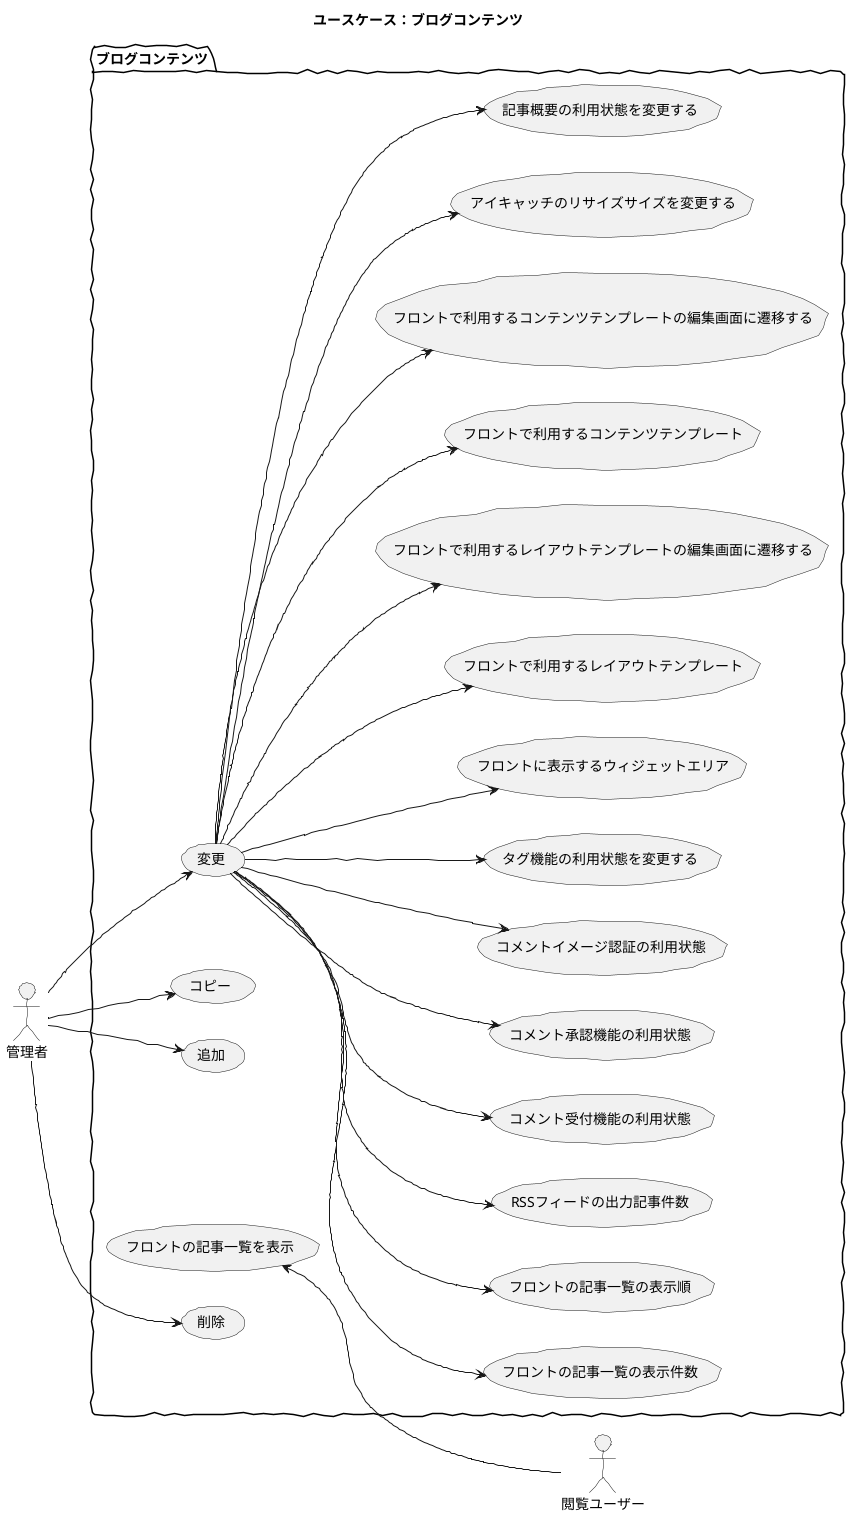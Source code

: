 @startuml

skinparam handwritten true
skinparam backgroundColor white

title ユースケース：ブログコンテンツ

actor 管理者
actor 閲覧ユーザー

package ブログコンテンツ {
	left to right direction
	閲覧ユーザー -up-> (フロントの記事一覧を表示)
	管理者 -down-> (追加)
	管理者 -down-> (変更)
	(変更) -down-> (フロントの記事一覧の表示件数)
	(変更) -down-> (フロントの記事一覧の表示順)
	(変更) -down-> (RSSフィードの出力記事件数)
	(変更) -down-> (コメント受付機能の利用状態)
	(変更) -down-> (コメント承認機能の利用状態)
	(変更) -down-> (コメントイメージ認証の利用状態)
	(変更) -down-> (タグ機能の利用状態を変更する)
	(変更) -down-> (フロントに表示するウィジェットエリア)
	(変更) -down-> (フロントで利用するレイアウトテンプレート)
	(変更) -down-> (フロントで利用するレイアウトテンプレートの編集画面に遷移する)
	(変更) -down-> (フロントで利用するコンテンツテンプレート)
	(変更) -down-> (フロントで利用するコンテンツテンプレートの編集画面に遷移する)
	(変更) -down-> (アイキャッチのリサイズサイズを変更する)
	(変更) -down-> (記事概要の利用状態を変更する)
	管理者 -down-> (削除)
	管理者 -down-> (コピー)
}

@enduml
